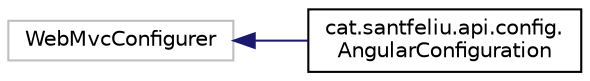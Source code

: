 digraph "Graphical Class Hierarchy"
{
 // LATEX_PDF_SIZE
  edge [fontname="Helvetica",fontsize="10",labelfontname="Helvetica",labelfontsize="10"];
  node [fontname="Helvetica",fontsize="10",shape=record];
  rankdir="LR";
  Node85 [label="WebMvcConfigurer",height=0.2,width=0.4,color="grey75", fillcolor="white", style="filled",tooltip=" "];
  Node85 -> Node0 [dir="back",color="midnightblue",fontsize="10",style="solid",fontname="Helvetica"];
  Node0 [label="cat.santfeliu.api.config.\lAngularConfiguration",height=0.2,width=0.4,color="black", fillcolor="white", style="filled",URL="$classcat_1_1santfeliu_1_1api_1_1config_1_1_angular_configuration.html",tooltip=" "];
}
